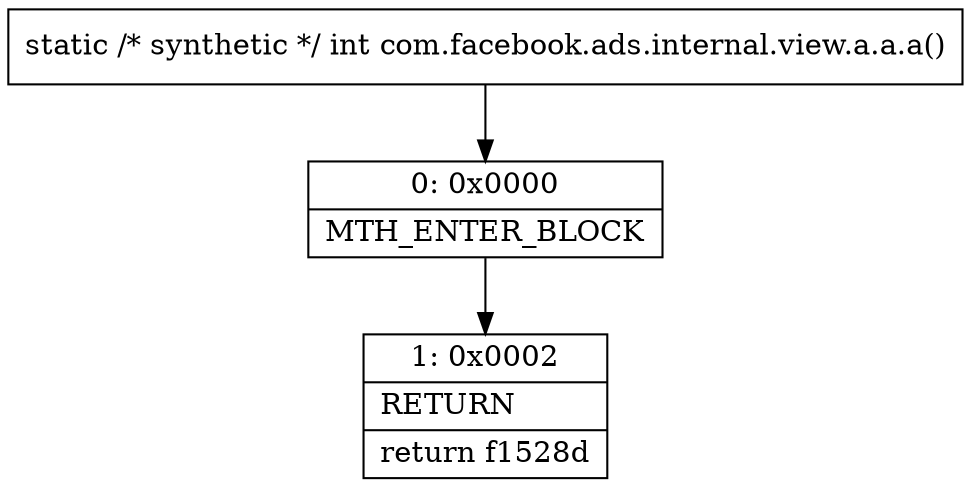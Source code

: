 digraph "CFG forcom.facebook.ads.internal.view.a.a.a()I" {
Node_0 [shape=record,label="{0\:\ 0x0000|MTH_ENTER_BLOCK\l}"];
Node_1 [shape=record,label="{1\:\ 0x0002|RETURN\l|return f1528d\l}"];
MethodNode[shape=record,label="{static \/* synthetic *\/ int com.facebook.ads.internal.view.a.a.a() }"];
MethodNode -> Node_0;
Node_0 -> Node_1;
}

